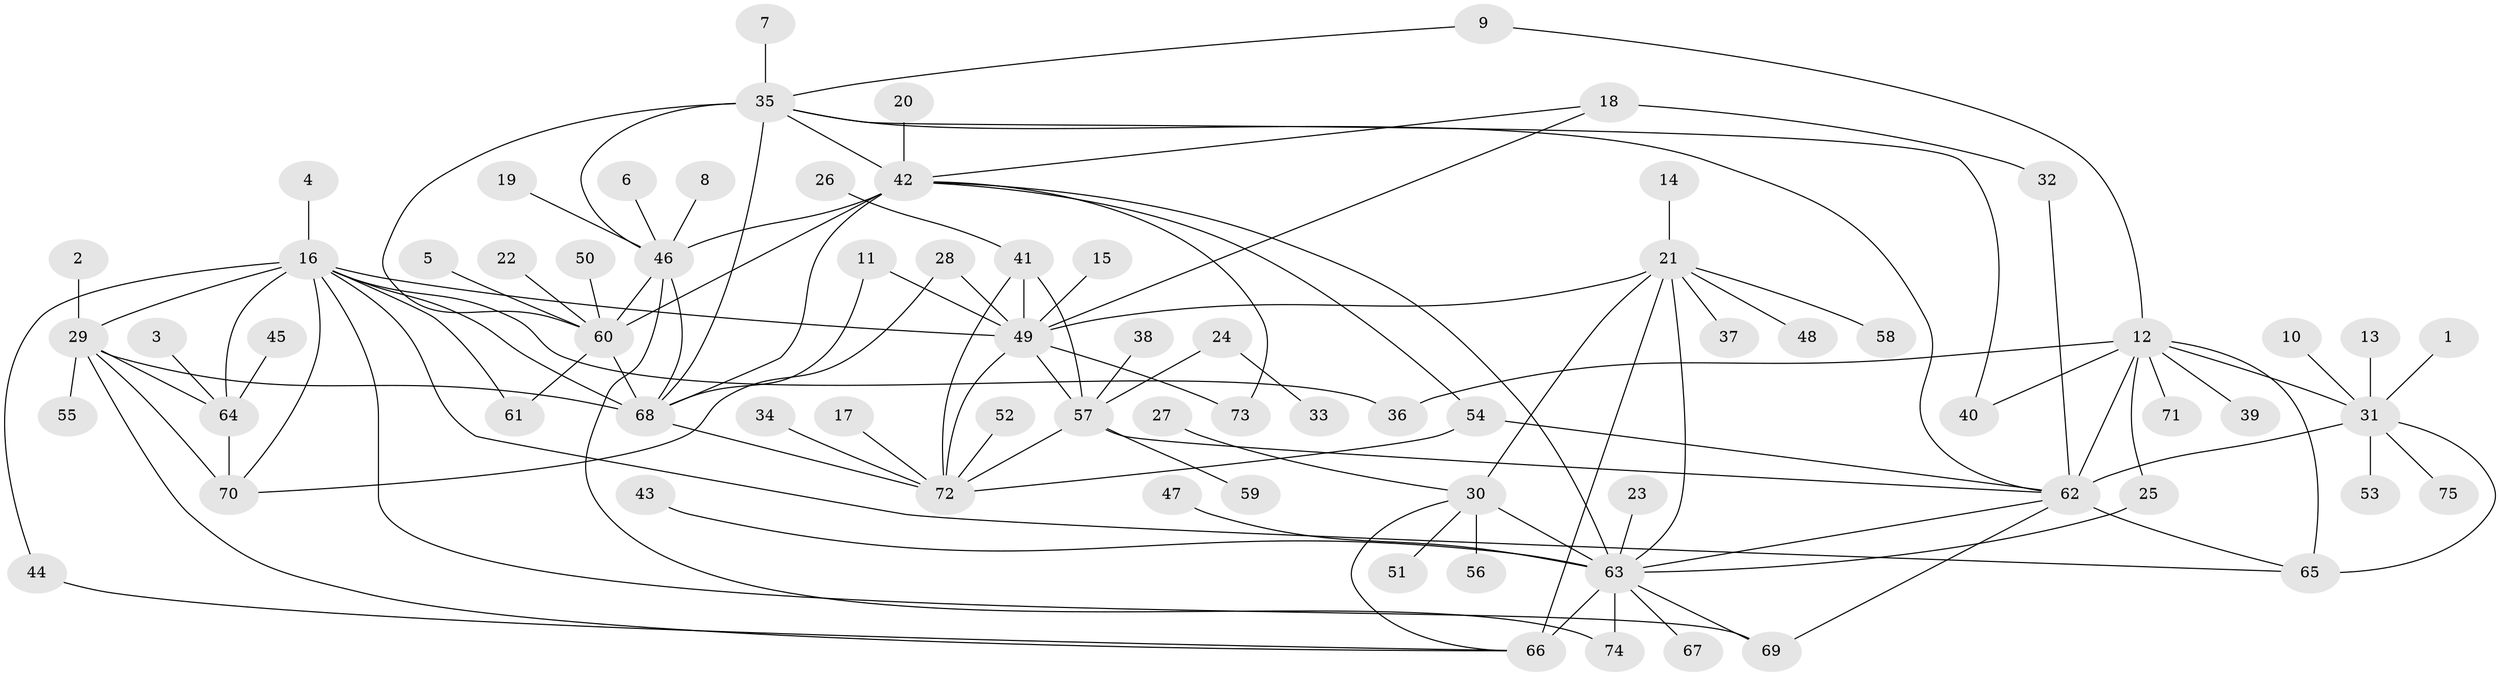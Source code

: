 // original degree distribution, {10: 0.027586206896551724, 12: 0.027586206896551724, 6: 0.013793103448275862, 7: 0.027586206896551724, 13: 0.013793103448275862, 9: 0.04827586206896552, 8: 0.04827586206896552, 11: 0.034482758620689655, 2: 0.1793103448275862, 1: 0.5103448275862069, 3: 0.06896551724137931}
// Generated by graph-tools (version 1.1) at 2025/02/03/09/25 03:02:42]
// undirected, 75 vertices, 115 edges
graph export_dot {
graph [start="1"]
  node [color=gray90,style=filled];
  1;
  2;
  3;
  4;
  5;
  6;
  7;
  8;
  9;
  10;
  11;
  12;
  13;
  14;
  15;
  16;
  17;
  18;
  19;
  20;
  21;
  22;
  23;
  24;
  25;
  26;
  27;
  28;
  29;
  30;
  31;
  32;
  33;
  34;
  35;
  36;
  37;
  38;
  39;
  40;
  41;
  42;
  43;
  44;
  45;
  46;
  47;
  48;
  49;
  50;
  51;
  52;
  53;
  54;
  55;
  56;
  57;
  58;
  59;
  60;
  61;
  62;
  63;
  64;
  65;
  66;
  67;
  68;
  69;
  70;
  71;
  72;
  73;
  74;
  75;
  1 -- 31 [weight=1.0];
  2 -- 29 [weight=1.0];
  3 -- 64 [weight=1.0];
  4 -- 16 [weight=1.0];
  5 -- 60 [weight=1.0];
  6 -- 46 [weight=1.0];
  7 -- 35 [weight=1.0];
  8 -- 46 [weight=1.0];
  9 -- 12 [weight=1.0];
  9 -- 35 [weight=1.0];
  10 -- 31 [weight=1.0];
  11 -- 49 [weight=1.0];
  11 -- 68 [weight=1.0];
  12 -- 25 [weight=1.0];
  12 -- 31 [weight=4.0];
  12 -- 36 [weight=1.0];
  12 -- 39 [weight=1.0];
  12 -- 40 [weight=1.0];
  12 -- 62 [weight=4.0];
  12 -- 65 [weight=2.0];
  12 -- 71 [weight=1.0];
  13 -- 31 [weight=1.0];
  14 -- 21 [weight=1.0];
  15 -- 49 [weight=1.0];
  16 -- 29 [weight=4.0];
  16 -- 36 [weight=1.0];
  16 -- 44 [weight=1.0];
  16 -- 49 [weight=1.0];
  16 -- 61 [weight=1.0];
  16 -- 64 [weight=2.0];
  16 -- 65 [weight=1.0];
  16 -- 68 [weight=1.0];
  16 -- 69 [weight=1.0];
  16 -- 70 [weight=4.0];
  17 -- 72 [weight=1.0];
  18 -- 32 [weight=1.0];
  18 -- 42 [weight=1.0];
  18 -- 49 [weight=1.0];
  19 -- 46 [weight=1.0];
  20 -- 42 [weight=1.0];
  21 -- 30 [weight=2.0];
  21 -- 37 [weight=1.0];
  21 -- 48 [weight=1.0];
  21 -- 49 [weight=1.0];
  21 -- 58 [weight=1.0];
  21 -- 63 [weight=4.0];
  21 -- 66 [weight=4.0];
  22 -- 60 [weight=1.0];
  23 -- 63 [weight=1.0];
  24 -- 33 [weight=1.0];
  24 -- 57 [weight=1.0];
  25 -- 63 [weight=1.0];
  26 -- 41 [weight=1.0];
  27 -- 30 [weight=1.0];
  28 -- 49 [weight=1.0];
  28 -- 70 [weight=1.0];
  29 -- 55 [weight=1.0];
  29 -- 64 [weight=2.0];
  29 -- 66 [weight=1.0];
  29 -- 68 [weight=1.0];
  29 -- 70 [weight=4.0];
  30 -- 51 [weight=1.0];
  30 -- 56 [weight=1.0];
  30 -- 63 [weight=2.0];
  30 -- 66 [weight=2.0];
  31 -- 53 [weight=1.0];
  31 -- 62 [weight=4.0];
  31 -- 65 [weight=2.0];
  31 -- 75 [weight=1.0];
  32 -- 62 [weight=1.0];
  34 -- 72 [weight=1.0];
  35 -- 40 [weight=1.0];
  35 -- 42 [weight=1.0];
  35 -- 46 [weight=1.0];
  35 -- 60 [weight=1.0];
  35 -- 62 [weight=1.0];
  35 -- 68 [weight=3.0];
  38 -- 57 [weight=1.0];
  41 -- 49 [weight=4.0];
  41 -- 57 [weight=4.0];
  41 -- 72 [weight=2.0];
  42 -- 46 [weight=1.0];
  42 -- 54 [weight=1.0];
  42 -- 60 [weight=1.0];
  42 -- 63 [weight=1.0];
  42 -- 68 [weight=3.0];
  42 -- 73 [weight=1.0];
  43 -- 63 [weight=1.0];
  44 -- 66 [weight=1.0];
  45 -- 64 [weight=1.0];
  46 -- 60 [weight=1.0];
  46 -- 68 [weight=3.0];
  46 -- 74 [weight=1.0];
  47 -- 63 [weight=1.0];
  49 -- 57 [weight=4.0];
  49 -- 72 [weight=2.0];
  49 -- 73 [weight=1.0];
  50 -- 60 [weight=1.0];
  52 -- 72 [weight=1.0];
  54 -- 62 [weight=1.0];
  54 -- 72 [weight=1.0];
  57 -- 59 [weight=1.0];
  57 -- 62 [weight=1.0];
  57 -- 72 [weight=2.0];
  60 -- 61 [weight=1.0];
  60 -- 68 [weight=3.0];
  62 -- 63 [weight=1.0];
  62 -- 65 [weight=2.0];
  62 -- 69 [weight=1.0];
  63 -- 66 [weight=4.0];
  63 -- 67 [weight=1.0];
  63 -- 69 [weight=1.0];
  63 -- 74 [weight=1.0];
  64 -- 70 [weight=2.0];
  68 -- 72 [weight=1.0];
}

